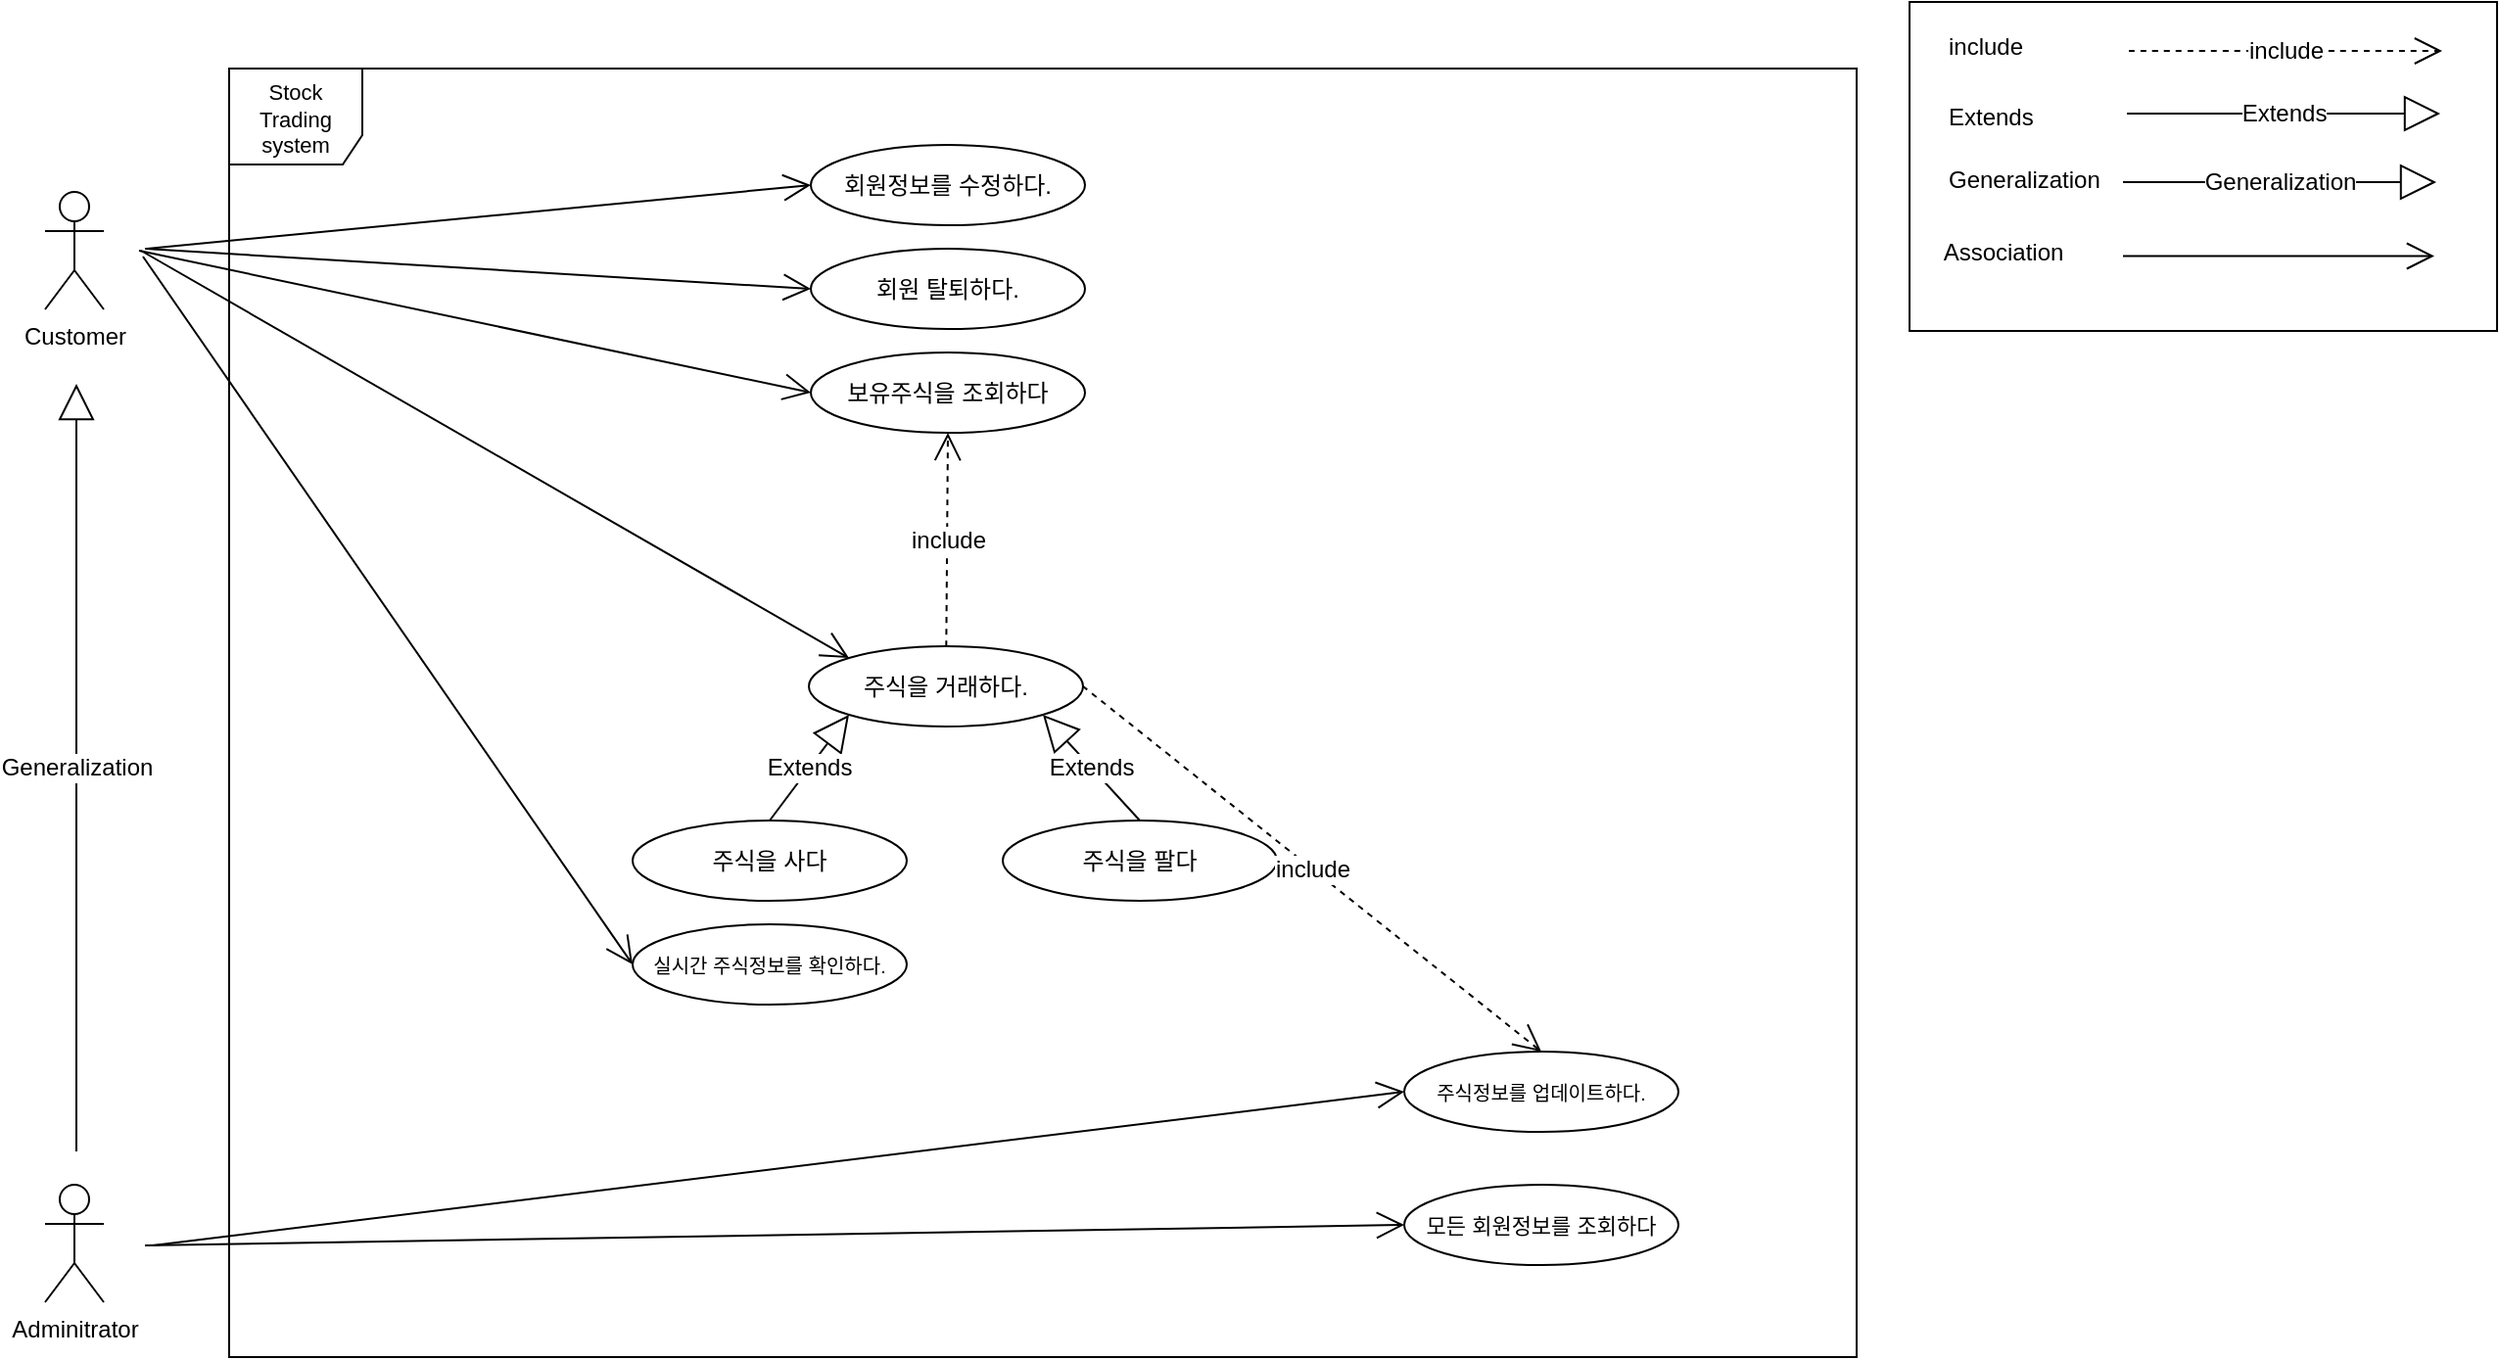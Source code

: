 <mxfile version="24.7.6">
  <diagram name="페이지-1" id="POBYnSwE1h-jC8Fwh_df">
    <mxGraphModel dx="3509" dy="2019" grid="0" gridSize="10" guides="1" tooltips="1" connect="1" arrows="1" fold="1" page="0" pageScale="1" pageWidth="827" pageHeight="1169" math="0" shadow="0">
      <root>
        <mxCell id="0" />
        <mxCell id="1" parent="0" />
        <mxCell id="TNKe9sJZqwaq70S3xL5p-30" value="Extends" style="endArrow=block;endSize=16;endFill=0;html=1;rounded=0;fontSize=12;curved=1;entryX=0;entryY=1;entryDx=0;entryDy=0;exitX=0.5;exitY=0;exitDx=0;exitDy=0;" edge="1" parent="1" source="TNKe9sJZqwaq70S3xL5p-58" target="TNKe9sJZqwaq70S3xL5p-74">
          <mxGeometry width="160" relative="1" as="geometry">
            <mxPoint x="-1688" y="-434" as="sourcePoint" />
            <mxPoint x="-1528" y="-434" as="targetPoint" />
          </mxGeometry>
        </mxCell>
        <mxCell id="TNKe9sJZqwaq70S3xL5p-56" value="&lt;div&gt;Adminitrator&lt;br&gt;&lt;/div&gt;" style="shape=umlActor;verticalLabelPosition=bottom;verticalAlign=top;html=1;outlineConnect=0;" vertex="1" parent="1">
          <mxGeometry x="-1860" y="-213" width="30" height="60" as="geometry" />
        </mxCell>
        <mxCell id="TNKe9sJZqwaq70S3xL5p-57" value="&lt;font style=&quot;font-size: 11px;&quot;&gt;Stock&lt;/font&gt;&lt;div style=&quot;font-size: 11px;&quot;&gt;&lt;font style=&quot;font-size: 11px;&quot;&gt;Trading&lt;/font&gt;&lt;/div&gt;&lt;div style=&quot;font-size: 11px;&quot;&gt;&lt;font style=&quot;font-size: 11px;&quot;&gt;system&lt;/font&gt;&lt;/div&gt;" style="shape=umlFrame;whiteSpace=wrap;html=1;pointerEvents=0;width=68;height=49;" vertex="1" parent="1">
          <mxGeometry x="-1766" y="-783" width="831" height="658" as="geometry" />
        </mxCell>
        <mxCell id="TNKe9sJZqwaq70S3xL5p-58" value="주식을 사다" style="ellipse;whiteSpace=wrap;html=1;" vertex="1" parent="1">
          <mxGeometry x="-1560" y="-399" width="140" height="41" as="geometry" />
        </mxCell>
        <mxCell id="TNKe9sJZqwaq70S3xL5p-59" value="주식을 팔다" style="ellipse;whiteSpace=wrap;html=1;" vertex="1" parent="1">
          <mxGeometry x="-1371" y="-399" width="140" height="41" as="geometry" />
        </mxCell>
        <mxCell id="TNKe9sJZqwaq70S3xL5p-60" value="보유주식을 조회하다" style="ellipse;whiteSpace=wrap;html=1;" vertex="1" parent="1">
          <mxGeometry x="-1469" y="-638" width="140" height="41" as="geometry" />
        </mxCell>
        <mxCell id="TNKe9sJZqwaq70S3xL5p-62" value="회원정보를 수정하다." style="ellipse;whiteSpace=wrap;html=1;" vertex="1" parent="1">
          <mxGeometry x="-1469" y="-744" width="140" height="41" as="geometry" />
        </mxCell>
        <mxCell id="TNKe9sJZqwaq70S3xL5p-63" value="회원 탈퇴하다." style="ellipse;whiteSpace=wrap;html=1;" vertex="1" parent="1">
          <mxGeometry x="-1469" y="-691" width="140" height="41" as="geometry" />
        </mxCell>
        <mxCell id="TNKe9sJZqwaq70S3xL5p-64" value="&lt;font style=&quot;font-size: 11px;&quot;&gt;모든 회원정보를 조회하다&lt;/font&gt;" style="ellipse;whiteSpace=wrap;html=1;" vertex="1" parent="1">
          <mxGeometry x="-1166" y="-213" width="140" height="41" as="geometry" />
        </mxCell>
        <mxCell id="TNKe9sJZqwaq70S3xL5p-65" value="Customer&lt;div&gt;&lt;br&gt;&lt;/div&gt;" style="shape=umlActor;verticalLabelPosition=bottom;verticalAlign=top;html=1;outlineConnect=0;" vertex="1" parent="1">
          <mxGeometry x="-1860" y="-720" width="30" height="60" as="geometry" />
        </mxCell>
        <mxCell id="TNKe9sJZqwaq70S3xL5p-66" value="&lt;span style=&quot;font-size: 10px;&quot;&gt;주식정보를 업데이트하다.&lt;/span&gt;" style="ellipse;whiteSpace=wrap;html=1;" vertex="1" parent="1">
          <mxGeometry x="-1166" y="-281" width="140" height="41" as="geometry" />
        </mxCell>
        <mxCell id="TNKe9sJZqwaq70S3xL5p-68" value="Generalization" style="endArrow=block;endSize=16;endFill=0;html=1;rounded=0;fontSize=12;curved=1;" edge="1" parent="1">
          <mxGeometry width="160" relative="1" as="geometry">
            <mxPoint x="-1844" y="-230" as="sourcePoint" />
            <mxPoint x="-1844" y="-622" as="targetPoint" />
          </mxGeometry>
        </mxCell>
        <mxCell id="TNKe9sJZqwaq70S3xL5p-74" value="주식을 거래하다." style="ellipse;whiteSpace=wrap;html=1;" vertex="1" parent="1">
          <mxGeometry x="-1470" y="-488" width="140" height="41" as="geometry" />
        </mxCell>
        <mxCell id="TNKe9sJZqwaq70S3xL5p-75" value="Extends" style="endArrow=block;endSize=16;endFill=0;html=1;rounded=0;fontSize=12;curved=1;entryX=1;entryY=1;entryDx=0;entryDy=0;exitX=0.5;exitY=0;exitDx=0;exitDy=0;" edge="1" parent="1" source="TNKe9sJZqwaq70S3xL5p-59" target="TNKe9sJZqwaq70S3xL5p-74">
          <mxGeometry width="160" relative="1" as="geometry">
            <mxPoint x="-1210" y="-424" as="sourcePoint" />
            <mxPoint x="-1112" y="-472" as="targetPoint" />
          </mxGeometry>
        </mxCell>
        <mxCell id="TNKe9sJZqwaq70S3xL5p-78" value="" style="endArrow=open;endFill=1;endSize=12;html=1;rounded=0;fontSize=12;curved=1;entryX=0;entryY=0.5;entryDx=0;entryDy=0;" edge="1" parent="1" target="TNKe9sJZqwaq70S3xL5p-62">
          <mxGeometry width="160" relative="1" as="geometry">
            <mxPoint x="-1808" y="-691" as="sourcePoint" />
            <mxPoint x="-1669" y="-690.53" as="targetPoint" />
          </mxGeometry>
        </mxCell>
        <mxCell id="TNKe9sJZqwaq70S3xL5p-79" value="" style="endArrow=open;endFill=1;endSize=12;html=1;rounded=0;fontSize=12;curved=1;entryX=0;entryY=0.5;entryDx=0;entryDy=0;" edge="1" parent="1" target="TNKe9sJZqwaq70S3xL5p-63">
          <mxGeometry width="160" relative="1" as="geometry">
            <mxPoint x="-1809" y="-691" as="sourcePoint" />
            <mxPoint x="-1661" y="-646" as="targetPoint" />
          </mxGeometry>
        </mxCell>
        <mxCell id="TNKe9sJZqwaq70S3xL5p-80" value="" style="endArrow=open;endFill=1;endSize=12;html=1;rounded=0;fontSize=12;curved=1;entryX=0;entryY=0.5;entryDx=0;entryDy=0;" edge="1" parent="1" target="TNKe9sJZqwaq70S3xL5p-60">
          <mxGeometry width="160" relative="1" as="geometry">
            <mxPoint x="-1812" y="-690" as="sourcePoint" />
            <mxPoint x="-1618" y="-624" as="targetPoint" />
          </mxGeometry>
        </mxCell>
        <mxCell id="TNKe9sJZqwaq70S3xL5p-81" value="" style="endArrow=open;endFill=1;endSize=12;html=1;rounded=0;fontSize=12;curved=1;entryX=0;entryY=0;entryDx=0;entryDy=0;" edge="1" parent="1" target="TNKe9sJZqwaq70S3xL5p-74">
          <mxGeometry width="160" relative="1" as="geometry">
            <mxPoint x="-1811" y="-690" as="sourcePoint" />
            <mxPoint x="-1644.5" y="-550.03" as="targetPoint" />
          </mxGeometry>
        </mxCell>
        <mxCell id="TNKe9sJZqwaq70S3xL5p-84" value="include" style="endArrow=open;endSize=12;dashed=1;html=1;rounded=0;fontSize=12;curved=1;entryX=0.5;entryY=0;entryDx=0;entryDy=0;exitX=1;exitY=0.5;exitDx=0;exitDy=0;" edge="1" parent="1" source="TNKe9sJZqwaq70S3xL5p-74" target="TNKe9sJZqwaq70S3xL5p-66">
          <mxGeometry width="160" relative="1" as="geometry">
            <mxPoint x="-1327" y="-367" as="sourcePoint" />
            <mxPoint x="-1167" y="-367" as="targetPoint" />
          </mxGeometry>
        </mxCell>
        <mxCell id="TNKe9sJZqwaq70S3xL5p-87" value="" style="endArrow=open;endFill=1;endSize=12;html=1;rounded=0;fontSize=12;curved=1;entryX=0;entryY=0.5;entryDx=0;entryDy=0;" edge="1" parent="1" target="TNKe9sJZqwaq70S3xL5p-66">
          <mxGeometry width="160" relative="1" as="geometry">
            <mxPoint x="-1805" y="-182" as="sourcePoint" />
            <mxPoint x="-1464" y="-361" as="targetPoint" />
          </mxGeometry>
        </mxCell>
        <mxCell id="TNKe9sJZqwaq70S3xL5p-88" value="" style="endArrow=open;endFill=1;endSize=12;html=1;rounded=0;fontSize=12;curved=1;entryX=0;entryY=0.5;entryDx=0;entryDy=0;" edge="1" parent="1" target="TNKe9sJZqwaq70S3xL5p-64">
          <mxGeometry width="160" relative="1" as="geometry">
            <mxPoint x="-1809" y="-182" as="sourcePoint" />
            <mxPoint x="-1341" y="-347.5" as="targetPoint" />
          </mxGeometry>
        </mxCell>
        <mxCell id="TNKe9sJZqwaq70S3xL5p-102" value="&lt;font style=&quot;font-size: 10px;&quot;&gt;실시간 주식정보를 확인하다.&lt;/font&gt;" style="ellipse;whiteSpace=wrap;html=1;" vertex="1" parent="1">
          <mxGeometry x="-1560" y="-346" width="140" height="41" as="geometry" />
        </mxCell>
        <mxCell id="TNKe9sJZqwaq70S3xL5p-103" value="" style="endArrow=open;endFill=1;endSize=12;html=1;rounded=0;fontSize=12;curved=1;entryX=0;entryY=0.5;entryDx=0;entryDy=0;" edge="1" parent="1" target="TNKe9sJZqwaq70S3xL5p-102">
          <mxGeometry width="160" relative="1" as="geometry">
            <mxPoint x="-1810" y="-687" as="sourcePoint" />
            <mxPoint x="-1630" y="-406.5" as="targetPoint" />
          </mxGeometry>
        </mxCell>
        <mxCell id="TNKe9sJZqwaq70S3xL5p-104" value="include" style="endArrow=open;endSize=12;dashed=1;html=1;rounded=0;fontSize=12;curved=1;entryX=0.5;entryY=1;entryDx=0;entryDy=0;" edge="1" parent="1" source="TNKe9sJZqwaq70S3xL5p-74" target="TNKe9sJZqwaq70S3xL5p-60">
          <mxGeometry width="160" relative="1" as="geometry">
            <mxPoint x="-1351" y="-660.5" as="sourcePoint" />
            <mxPoint x="-1123" y="-494.5" as="targetPoint" />
          </mxGeometry>
        </mxCell>
        <mxCell id="TNKe9sJZqwaq70S3xL5p-113" value="" style="group" vertex="1" connectable="0" parent="1">
          <mxGeometry x="-908" y="-817" width="300" height="168" as="geometry" />
        </mxCell>
        <mxCell id="TNKe9sJZqwaq70S3xL5p-29" value="include" style="endArrow=open;endSize=12;dashed=1;html=1;rounded=0;fontSize=12;curved=1;" edge="1" parent="TNKe9sJZqwaq70S3xL5p-113">
          <mxGeometry width="160" relative="1" as="geometry">
            <mxPoint x="112" y="25" as="sourcePoint" />
            <mxPoint x="272" y="25" as="targetPoint" />
          </mxGeometry>
        </mxCell>
        <mxCell id="TNKe9sJZqwaq70S3xL5p-31" value="Generalization" style="endArrow=block;endSize=16;endFill=0;html=1;rounded=0;fontSize=12;curved=1;" edge="1" parent="TNKe9sJZqwaq70S3xL5p-113">
          <mxGeometry width="160" relative="1" as="geometry">
            <mxPoint x="109" y="92" as="sourcePoint" />
            <mxPoint x="269" y="92" as="targetPoint" />
          </mxGeometry>
        </mxCell>
        <mxCell id="TNKe9sJZqwaq70S3xL5p-69" value="" style="endArrow=open;endFill=1;endSize=12;html=1;rounded=0;fontSize=12;curved=1;" edge="1" parent="TNKe9sJZqwaq70S3xL5p-113">
          <mxGeometry width="160" relative="1" as="geometry">
            <mxPoint x="109" y="129.75" as="sourcePoint" />
            <mxPoint x="268" y="129.75" as="targetPoint" />
          </mxGeometry>
        </mxCell>
        <mxCell id="TNKe9sJZqwaq70S3xL5p-76" value="Extends" style="endArrow=block;endSize=16;endFill=0;html=1;rounded=0;fontSize=12;curved=1;" edge="1" parent="TNKe9sJZqwaq70S3xL5p-113">
          <mxGeometry width="160" relative="1" as="geometry">
            <mxPoint x="111" y="57" as="sourcePoint" />
            <mxPoint x="271" y="57" as="targetPoint" />
          </mxGeometry>
        </mxCell>
        <mxCell id="TNKe9sJZqwaq70S3xL5p-106" value="&lt;font style=&quot;font-size: 12px;&quot;&gt;Association&lt;/font&gt;" style="text;strokeColor=none;fillColor=none;html=1;align=center;verticalAlign=middle;whiteSpace=wrap;rounded=0;fontSize=16;" vertex="1" parent="TNKe9sJZqwaq70S3xL5p-113">
          <mxGeometry x="18" y="111" width="60" height="30" as="geometry" />
        </mxCell>
        <mxCell id="TNKe9sJZqwaq70S3xL5p-107" value="&lt;span style=&quot;color: rgb(0, 0, 0); font-family: Helvetica; font-size: 12px; font-style: normal; font-variant-ligatures: normal; font-variant-caps: normal; font-weight: 400; letter-spacing: normal; orphans: 2; text-align: center; text-indent: 0px; text-transform: none; widows: 2; word-spacing: 0px; -webkit-text-stroke-width: 0px; white-space: nowrap; background-color: rgb(255, 255, 255); text-decoration-thickness: initial; text-decoration-style: initial; text-decoration-color: initial; display: inline !important; float: none;&quot;&gt;Generalization&lt;/span&gt;" style="text;whiteSpace=wrap;html=1;" vertex="1" parent="TNKe9sJZqwaq70S3xL5p-113">
          <mxGeometry x="18" y="76.5" width="105" height="36" as="geometry" />
        </mxCell>
        <mxCell id="TNKe9sJZqwaq70S3xL5p-108" value="&lt;span style=&quot;color: rgb(0, 0, 0); font-family: Helvetica; font-size: 12px; font-style: normal; font-variant-ligatures: normal; font-variant-caps: normal; font-weight: 400; letter-spacing: normal; orphans: 2; text-align: center; text-indent: 0px; text-transform: none; widows: 2; word-spacing: 0px; -webkit-text-stroke-width: 0px; white-space: nowrap; background-color: rgb(255, 255, 255); text-decoration-thickness: initial; text-decoration-style: initial; text-decoration-color: initial; display: inline !important; float: none;&quot;&gt;Extends&lt;/span&gt;" style="text;whiteSpace=wrap;html=1;" vertex="1" parent="TNKe9sJZqwaq70S3xL5p-113">
          <mxGeometry x="18" y="45" width="71" height="36" as="geometry" />
        </mxCell>
        <mxCell id="TNKe9sJZqwaq70S3xL5p-109" value="&lt;span style=&quot;color: rgb(0, 0, 0); font-family: Helvetica; font-size: 12px; font-style: normal; font-variant-ligatures: normal; font-variant-caps: normal; font-weight: 400; letter-spacing: normal; orphans: 2; text-align: center; text-indent: 0px; text-transform: none; widows: 2; word-spacing: 0px; -webkit-text-stroke-width: 0px; white-space: nowrap; background-color: rgb(255, 255, 255); text-decoration-thickness: initial; text-decoration-style: initial; text-decoration-color: initial; display: inline !important; float: none;&quot;&gt;include&lt;/span&gt;" style="text;whiteSpace=wrap;html=1;" vertex="1" parent="TNKe9sJZqwaq70S3xL5p-113">
          <mxGeometry x="18" y="9" width="66" height="36" as="geometry" />
        </mxCell>
        <mxCell id="TNKe9sJZqwaq70S3xL5p-110" style="edgeStyle=none;curved=1;rounded=0;orthogonalLoop=1;jettySize=auto;html=1;exitX=0.5;exitY=1;exitDx=0;exitDy=0;fontSize=12;startSize=8;endSize=8;" edge="1" parent="TNKe9sJZqwaq70S3xL5p-113" source="TNKe9sJZqwaq70S3xL5p-106" target="TNKe9sJZqwaq70S3xL5p-106">
          <mxGeometry relative="1" as="geometry" />
        </mxCell>
        <mxCell id="TNKe9sJZqwaq70S3xL5p-112" value="" style="whiteSpace=wrap;html=1;fillColor=none;" vertex="1" parent="TNKe9sJZqwaq70S3xL5p-113">
          <mxGeometry width="300" height="168" as="geometry" />
        </mxCell>
      </root>
    </mxGraphModel>
  </diagram>
</mxfile>
